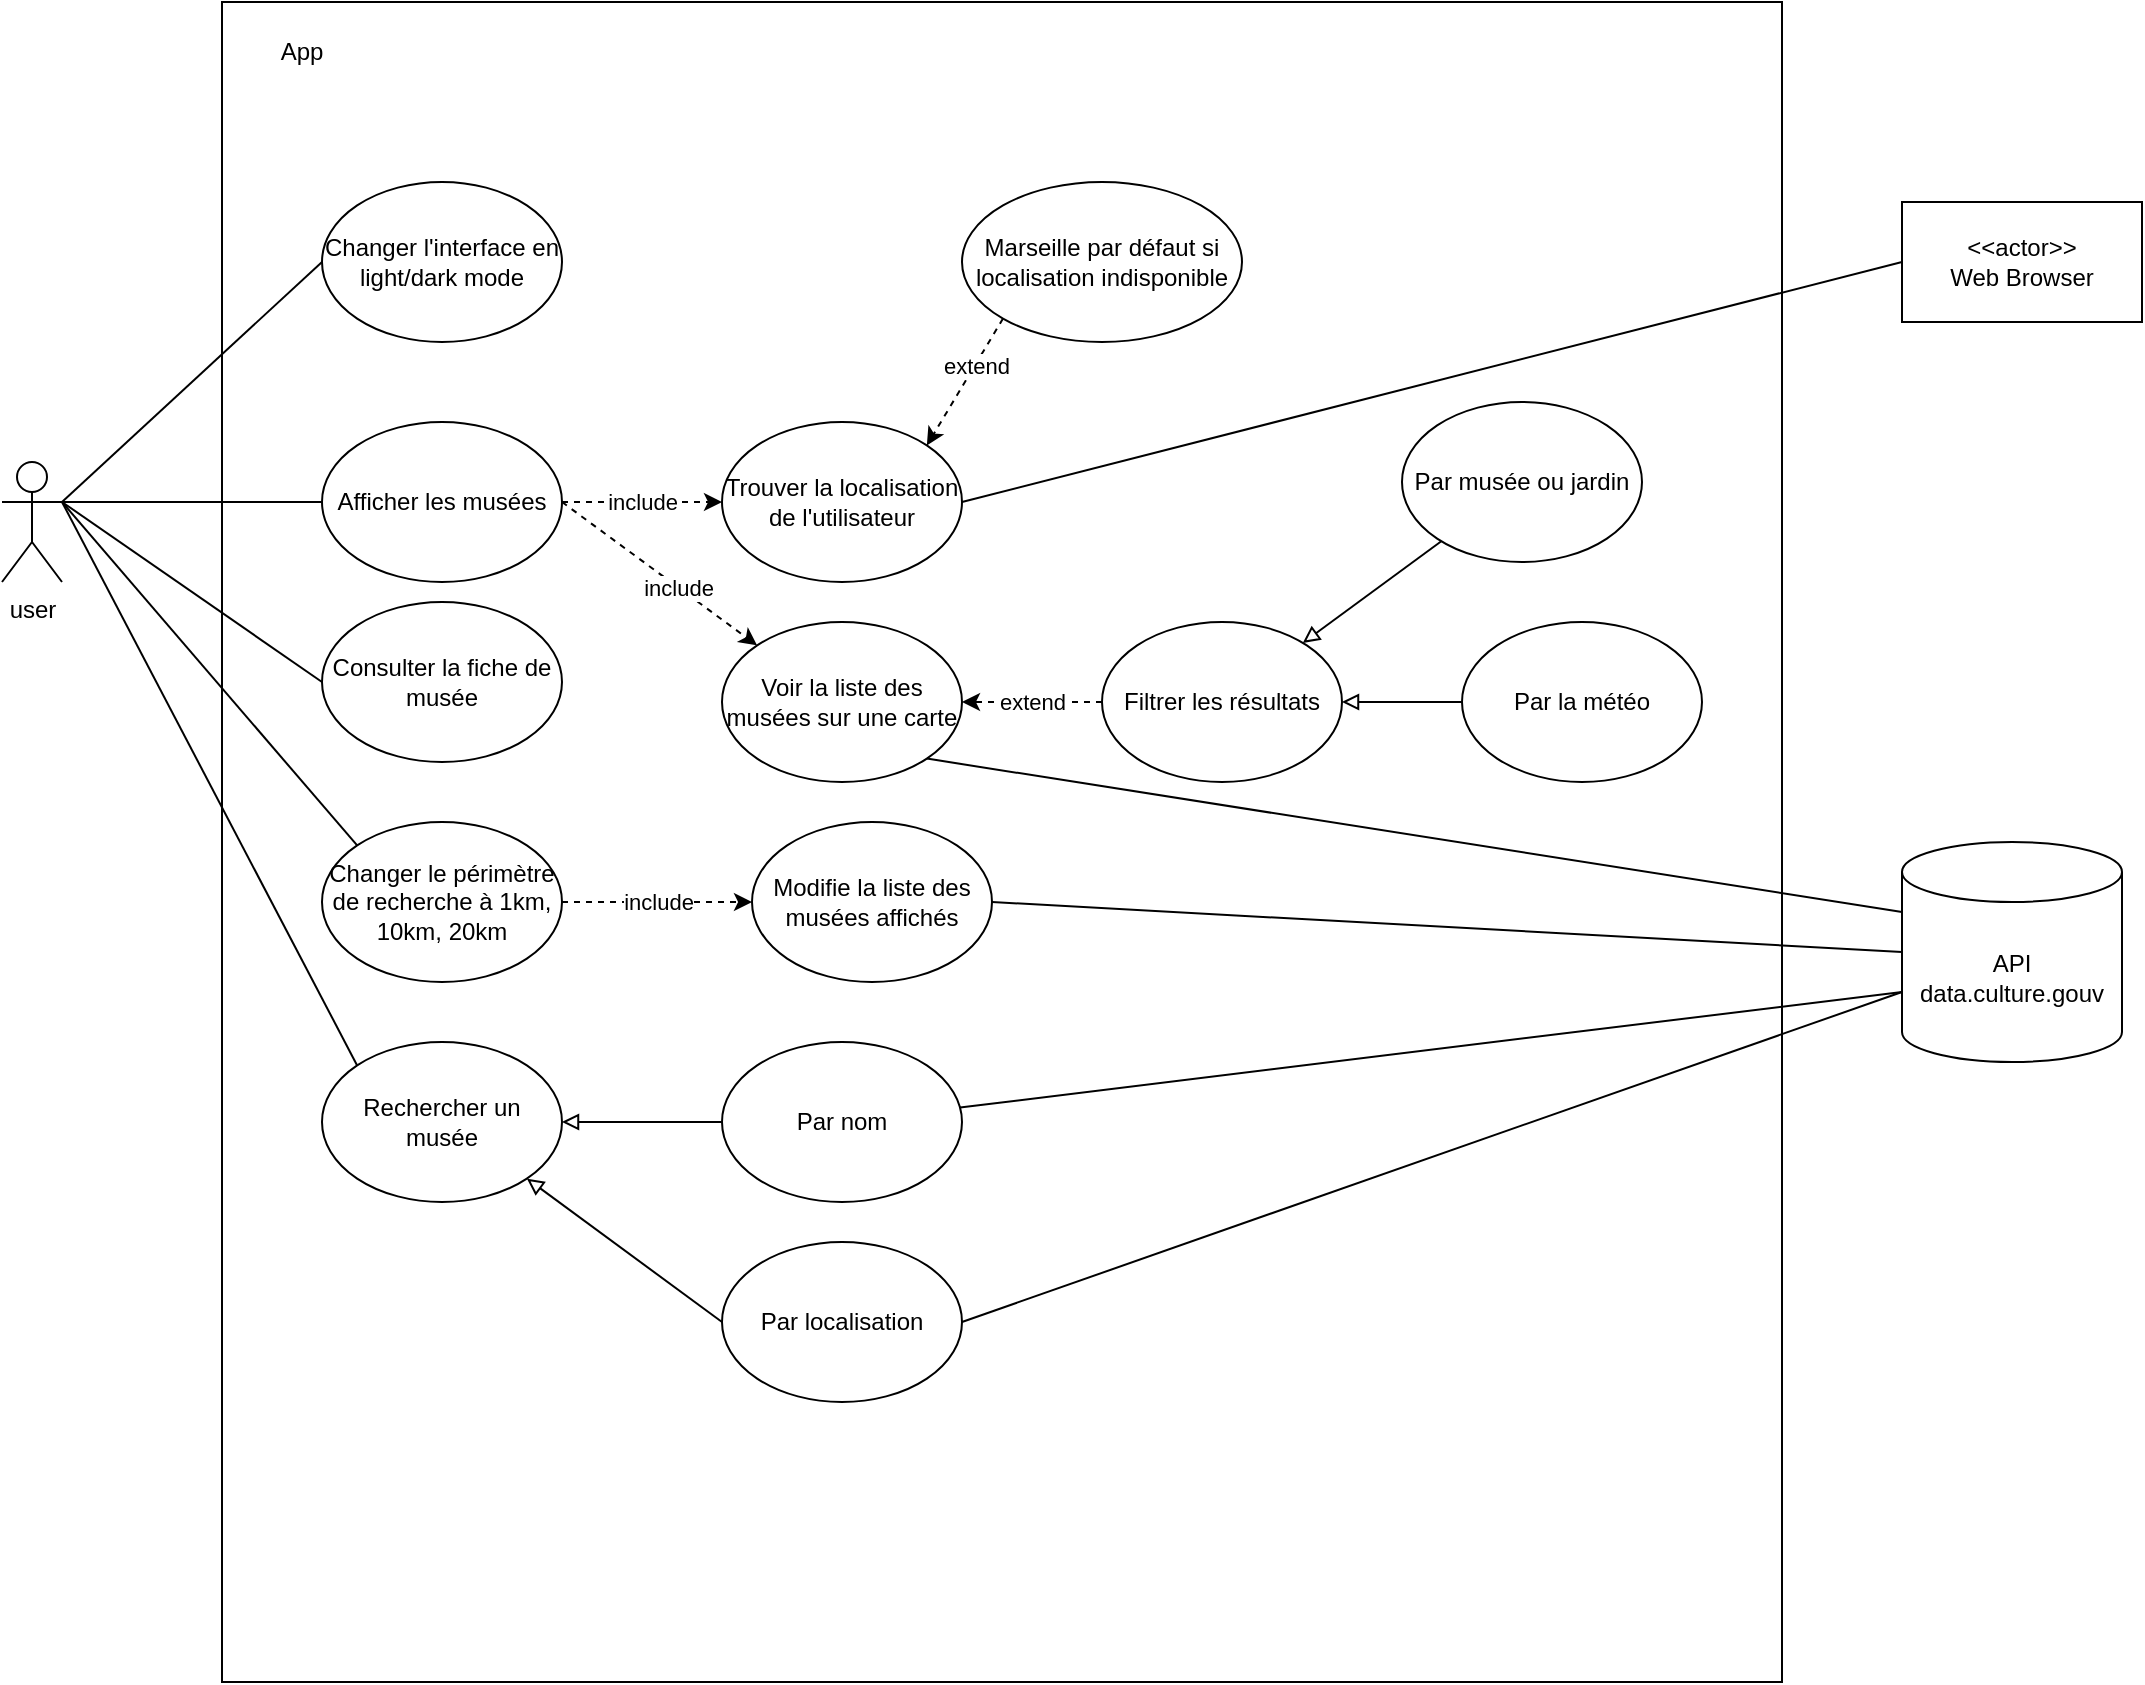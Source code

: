 <mxfile version="21.3.7" type="github">
  <diagram name="Page-1" id="PXeBXMTZTi52IVfcGNrW">
    <mxGraphModel dx="1050" dy="1755" grid="1" gridSize="10" guides="1" tooltips="1" connect="1" arrows="1" fold="1" page="1" pageScale="1" pageWidth="827" pageHeight="1169" math="0" shadow="0">
      <root>
        <mxCell id="0" />
        <mxCell id="1" parent="0" />
        <mxCell id="Ao3JNqcXDAkQ6oakhJqd-1" value="" style="rounded=0;whiteSpace=wrap;html=1;" vertex="1" parent="1">
          <mxGeometry x="200" y="-100" width="780" height="840" as="geometry" />
        </mxCell>
        <mxCell id="Ao3JNqcXDAkQ6oakhJqd-15" style="edgeStyle=orthogonalEdgeStyle;rounded=0;orthogonalLoop=1;jettySize=auto;html=1;exitX=1;exitY=0.333;exitDx=0;exitDy=0;exitPerimeter=0;endArrow=none;endFill=0;sourcePerimeterSpacing=0;jumpStyle=none;startSize=6;" edge="1" parent="1" source="Ao3JNqcXDAkQ6oakhJqd-2" target="Ao3JNqcXDAkQ6oakhJqd-6">
          <mxGeometry relative="1" as="geometry" />
        </mxCell>
        <mxCell id="Ao3JNqcXDAkQ6oakhJqd-18" style="rounded=0;orthogonalLoop=1;jettySize=auto;html=1;exitX=1;exitY=0.333;exitDx=0;exitDy=0;exitPerimeter=0;entryX=0;entryY=0.5;entryDx=0;entryDy=0;endArrow=none;endFill=0;" edge="1" parent="1" source="Ao3JNqcXDAkQ6oakhJqd-2" target="Ao3JNqcXDAkQ6oakhJqd-16">
          <mxGeometry relative="1" as="geometry" />
        </mxCell>
        <mxCell id="Ao3JNqcXDAkQ6oakhJqd-22" style="rounded=0;orthogonalLoop=1;jettySize=auto;html=1;exitX=1;exitY=0.333;exitDx=0;exitDy=0;exitPerimeter=0;entryX=0;entryY=0;entryDx=0;entryDy=0;endArrow=none;endFill=0;" edge="1" parent="1" source="Ao3JNqcXDAkQ6oakhJqd-2" target="Ao3JNqcXDAkQ6oakhJqd-21">
          <mxGeometry relative="1" as="geometry" />
        </mxCell>
        <mxCell id="Ao3JNqcXDAkQ6oakhJqd-28" style="rounded=0;orthogonalLoop=1;jettySize=auto;html=1;exitX=1;exitY=0.333;exitDx=0;exitDy=0;exitPerimeter=0;entryX=0;entryY=0;entryDx=0;entryDy=0;endArrow=none;endFill=0;" edge="1" parent="1" source="Ao3JNqcXDAkQ6oakhJqd-2" target="Ao3JNqcXDAkQ6oakhJqd-27">
          <mxGeometry relative="1" as="geometry" />
        </mxCell>
        <mxCell id="Ao3JNqcXDAkQ6oakhJqd-37" style="rounded=0;orthogonalLoop=1;jettySize=auto;html=1;exitX=1;exitY=0.333;exitDx=0;exitDy=0;exitPerimeter=0;entryX=0;entryY=0.5;entryDx=0;entryDy=0;endArrow=none;endFill=0;" edge="1" parent="1" source="Ao3JNqcXDAkQ6oakhJqd-2" target="Ao3JNqcXDAkQ6oakhJqd-36">
          <mxGeometry relative="1" as="geometry" />
        </mxCell>
        <mxCell id="Ao3JNqcXDAkQ6oakhJqd-2" value="user" style="shape=umlActor;verticalLabelPosition=bottom;verticalAlign=top;html=1;outlineConnect=0;" vertex="1" parent="1">
          <mxGeometry x="90" y="130" width="30" height="60" as="geometry" />
        </mxCell>
        <mxCell id="Ao3JNqcXDAkQ6oakhJqd-5" value="App" style="text;html=1;strokeColor=none;fillColor=none;align=center;verticalAlign=middle;whiteSpace=wrap;rounded=0;" vertex="1" parent="1">
          <mxGeometry x="210" y="-90" width="60" height="30" as="geometry" />
        </mxCell>
        <mxCell id="Ao3JNqcXDAkQ6oakhJqd-8" value="include" style="edgeStyle=orthogonalEdgeStyle;rounded=0;orthogonalLoop=1;jettySize=auto;html=1;dashed=1;" edge="1" parent="1" source="Ao3JNqcXDAkQ6oakhJqd-6" target="Ao3JNqcXDAkQ6oakhJqd-7">
          <mxGeometry relative="1" as="geometry" />
        </mxCell>
        <mxCell id="Ao3JNqcXDAkQ6oakhJqd-25" style="rounded=0;orthogonalLoop=1;jettySize=auto;html=1;exitX=1;exitY=0.5;exitDx=0;exitDy=0;entryX=0;entryY=0;entryDx=0;entryDy=0;dashed=1;" edge="1" parent="1" source="Ao3JNqcXDAkQ6oakhJqd-6" target="Ao3JNqcXDAkQ6oakhJqd-19">
          <mxGeometry relative="1" as="geometry" />
        </mxCell>
        <mxCell id="Ao3JNqcXDAkQ6oakhJqd-26" value="include" style="edgeLabel;html=1;align=center;verticalAlign=middle;resizable=0;points=[];" vertex="1" connectable="0" parent="Ao3JNqcXDAkQ6oakhJqd-25">
          <mxGeometry x="0.182" relative="1" as="geometry">
            <mxPoint as="offset" />
          </mxGeometry>
        </mxCell>
        <mxCell id="Ao3JNqcXDAkQ6oakhJqd-6" value="Afficher les musées" style="ellipse;whiteSpace=wrap;html=1;" vertex="1" parent="1">
          <mxGeometry x="250" y="110" width="120" height="80" as="geometry" />
        </mxCell>
        <mxCell id="Ao3JNqcXDAkQ6oakhJqd-7" value="Trouver la localisation de l&#39;utilisateur" style="ellipse;whiteSpace=wrap;html=1;" vertex="1" parent="1">
          <mxGeometry x="450" y="110" width="120" height="80" as="geometry" />
        </mxCell>
        <mxCell id="Ao3JNqcXDAkQ6oakhJqd-13" style="rounded=0;orthogonalLoop=1;jettySize=auto;html=1;exitX=0;exitY=1;exitDx=0;exitDy=0;entryX=1;entryY=0;entryDx=0;entryDy=0;dashed=1;" edge="1" parent="1" source="Ao3JNqcXDAkQ6oakhJqd-9" target="Ao3JNqcXDAkQ6oakhJqd-7">
          <mxGeometry relative="1" as="geometry" />
        </mxCell>
        <mxCell id="Ao3JNqcXDAkQ6oakhJqd-14" value="extend" style="edgeLabel;html=1;align=center;verticalAlign=middle;resizable=0;points=[];" vertex="1" connectable="0" parent="Ao3JNqcXDAkQ6oakhJqd-13">
          <mxGeometry x="-0.263" relative="1" as="geometry">
            <mxPoint as="offset" />
          </mxGeometry>
        </mxCell>
        <mxCell id="Ao3JNqcXDAkQ6oakhJqd-9" value="Marseille par défaut si localisation indisponible" style="ellipse;whiteSpace=wrap;html=1;" vertex="1" parent="1">
          <mxGeometry x="570" y="-10" width="140" height="80" as="geometry" />
        </mxCell>
        <mxCell id="Ao3JNqcXDAkQ6oakhJqd-16" value="Consulter la fiche de musée" style="ellipse;whiteSpace=wrap;html=1;" vertex="1" parent="1">
          <mxGeometry x="250" y="200" width="120" height="80" as="geometry" />
        </mxCell>
        <mxCell id="Ao3JNqcXDAkQ6oakhJqd-19" value="Voir la liste des musées sur une carte" style="ellipse;whiteSpace=wrap;html=1;" vertex="1" parent="1">
          <mxGeometry x="450" y="210" width="120" height="80" as="geometry" />
        </mxCell>
        <mxCell id="Ao3JNqcXDAkQ6oakhJqd-24" value="include" style="edgeStyle=orthogonalEdgeStyle;rounded=0;orthogonalLoop=1;jettySize=auto;html=1;dashed=1;" edge="1" parent="1" source="Ao3JNqcXDAkQ6oakhJqd-21" target="Ao3JNqcXDAkQ6oakhJqd-23">
          <mxGeometry relative="1" as="geometry" />
        </mxCell>
        <mxCell id="Ao3JNqcXDAkQ6oakhJqd-21" value="Changer le périmètre de recherche à 1km, 10km, 20km" style="ellipse;whiteSpace=wrap;html=1;" vertex="1" parent="1">
          <mxGeometry x="250" y="310" width="120" height="80" as="geometry" />
        </mxCell>
        <mxCell id="Ao3JNqcXDAkQ6oakhJqd-23" value="Modifie la liste des musées affichés" style="ellipse;whiteSpace=wrap;html=1;" vertex="1" parent="1">
          <mxGeometry x="465" y="310" width="120" height="80" as="geometry" />
        </mxCell>
        <mxCell id="Ao3JNqcXDAkQ6oakhJqd-27" value="Rechercher un musée" style="ellipse;whiteSpace=wrap;html=1;" vertex="1" parent="1">
          <mxGeometry x="250" y="420" width="120" height="80" as="geometry" />
        </mxCell>
        <mxCell id="Ao3JNqcXDAkQ6oakhJqd-34" style="edgeStyle=orthogonalEdgeStyle;rounded=0;orthogonalLoop=1;jettySize=auto;html=1;exitX=0;exitY=0.5;exitDx=0;exitDy=0;entryX=1;entryY=0.5;entryDx=0;entryDy=0;endArrow=block;endFill=0;" edge="1" parent="1" source="Ao3JNqcXDAkQ6oakhJqd-29" target="Ao3JNqcXDAkQ6oakhJqd-27">
          <mxGeometry relative="1" as="geometry" />
        </mxCell>
        <mxCell id="Ao3JNqcXDAkQ6oakhJqd-29" value="Par nom" style="ellipse;whiteSpace=wrap;html=1;" vertex="1" parent="1">
          <mxGeometry x="450" y="420" width="120" height="80" as="geometry" />
        </mxCell>
        <mxCell id="Ao3JNqcXDAkQ6oakhJqd-35" style="rounded=0;orthogonalLoop=1;jettySize=auto;html=1;exitX=0;exitY=0.5;exitDx=0;exitDy=0;entryX=1;entryY=1;entryDx=0;entryDy=0;endArrow=block;endFill=0;" edge="1" parent="1" source="Ao3JNqcXDAkQ6oakhJqd-32" target="Ao3JNqcXDAkQ6oakhJqd-27">
          <mxGeometry relative="1" as="geometry" />
        </mxCell>
        <mxCell id="Ao3JNqcXDAkQ6oakhJqd-32" value="Par localisation" style="ellipse;whiteSpace=wrap;html=1;" vertex="1" parent="1">
          <mxGeometry x="450" y="520" width="120" height="80" as="geometry" />
        </mxCell>
        <mxCell id="Ao3JNqcXDAkQ6oakhJqd-36" value="Changer l&#39;interface en light/dark mode" style="ellipse;whiteSpace=wrap;html=1;" vertex="1" parent="1">
          <mxGeometry x="250" y="-10" width="120" height="80" as="geometry" />
        </mxCell>
        <mxCell id="Ao3JNqcXDAkQ6oakhJqd-39" value="extend" style="edgeStyle=orthogonalEdgeStyle;rounded=0;orthogonalLoop=1;jettySize=auto;html=1;exitX=0;exitY=0.5;exitDx=0;exitDy=0;entryX=1;entryY=0.5;entryDx=0;entryDy=0;dashed=1;" edge="1" parent="1" source="Ao3JNqcXDAkQ6oakhJqd-38" target="Ao3JNqcXDAkQ6oakhJqd-19">
          <mxGeometry relative="1" as="geometry" />
        </mxCell>
        <mxCell id="Ao3JNqcXDAkQ6oakhJqd-42" value="" style="rounded=0;orthogonalLoop=1;jettySize=auto;html=1;startArrow=block;startFill=0;endArrow=none;endFill=0;" edge="1" parent="1" source="Ao3JNqcXDAkQ6oakhJqd-38" target="Ao3JNqcXDAkQ6oakhJqd-41">
          <mxGeometry relative="1" as="geometry" />
        </mxCell>
        <mxCell id="Ao3JNqcXDAkQ6oakhJqd-44" value="" style="edgeStyle=orthogonalEdgeStyle;rounded=0;orthogonalLoop=1;jettySize=auto;html=1;startArrow=block;startFill=0;endArrow=none;endFill=0;" edge="1" parent="1" source="Ao3JNqcXDAkQ6oakhJqd-38" target="Ao3JNqcXDAkQ6oakhJqd-43">
          <mxGeometry relative="1" as="geometry" />
        </mxCell>
        <mxCell id="Ao3JNqcXDAkQ6oakhJqd-38" value="Filtrer les résultats" style="ellipse;whiteSpace=wrap;html=1;" vertex="1" parent="1">
          <mxGeometry x="640" y="210" width="120" height="80" as="geometry" />
        </mxCell>
        <mxCell id="Ao3JNqcXDAkQ6oakhJqd-41" value="Par musée ou jardin" style="ellipse;whiteSpace=wrap;html=1;" vertex="1" parent="1">
          <mxGeometry x="790" y="100" width="120" height="80" as="geometry" />
        </mxCell>
        <mxCell id="Ao3JNqcXDAkQ6oakhJqd-43" value="Par la météo" style="ellipse;whiteSpace=wrap;html=1;" vertex="1" parent="1">
          <mxGeometry x="820" y="210" width="120" height="80" as="geometry" />
        </mxCell>
        <mxCell id="Ao3JNqcXDAkQ6oakhJqd-46" style="rounded=0;orthogonalLoop=1;jettySize=auto;html=1;exitX=0;exitY=0;exitDx=0;exitDy=35;exitPerimeter=0;entryX=1;entryY=1;entryDx=0;entryDy=0;endArrow=none;endFill=0;" edge="1" parent="1" source="Ao3JNqcXDAkQ6oakhJqd-45" target="Ao3JNqcXDAkQ6oakhJqd-19">
          <mxGeometry relative="1" as="geometry" />
        </mxCell>
        <mxCell id="Ao3JNqcXDAkQ6oakhJqd-47" style="rounded=0;orthogonalLoop=1;jettySize=auto;html=1;exitX=0;exitY=0.5;exitDx=0;exitDy=0;exitPerimeter=0;entryX=1;entryY=0.5;entryDx=0;entryDy=0;endArrow=none;endFill=0;" edge="1" parent="1" source="Ao3JNqcXDAkQ6oakhJqd-45" target="Ao3JNqcXDAkQ6oakhJqd-23">
          <mxGeometry relative="1" as="geometry" />
        </mxCell>
        <mxCell id="Ao3JNqcXDAkQ6oakhJqd-48" style="rounded=0;orthogonalLoop=1;jettySize=auto;html=1;exitX=0;exitY=0;exitDx=0;exitDy=75;exitPerimeter=0;endArrow=none;endFill=0;" edge="1" parent="1" source="Ao3JNqcXDAkQ6oakhJqd-45" target="Ao3JNqcXDAkQ6oakhJqd-29">
          <mxGeometry relative="1" as="geometry" />
        </mxCell>
        <mxCell id="Ao3JNqcXDAkQ6oakhJqd-49" style="rounded=0;orthogonalLoop=1;jettySize=auto;html=1;exitX=0;exitY=0;exitDx=0;exitDy=75;exitPerimeter=0;entryX=1;entryY=0.5;entryDx=0;entryDy=0;endArrow=none;endFill=0;" edge="1" parent="1" source="Ao3JNqcXDAkQ6oakhJqd-45" target="Ao3JNqcXDAkQ6oakhJqd-32">
          <mxGeometry relative="1" as="geometry" />
        </mxCell>
        <mxCell id="Ao3JNqcXDAkQ6oakhJqd-45" value="API&lt;br&gt;data.culture.gouv" style="shape=cylinder3;whiteSpace=wrap;html=1;boundedLbl=1;backgroundOutline=1;size=15;" vertex="1" parent="1">
          <mxGeometry x="1040" y="320" width="110" height="110" as="geometry" />
        </mxCell>
        <mxCell id="Ao3JNqcXDAkQ6oakhJqd-52" style="rounded=0;orthogonalLoop=1;jettySize=auto;html=1;exitX=0;exitY=0.5;exitDx=0;exitDy=0;entryX=1;entryY=0.5;entryDx=0;entryDy=0;endArrow=none;endFill=0;" edge="1" parent="1" source="Ao3JNqcXDAkQ6oakhJqd-51" target="Ao3JNqcXDAkQ6oakhJqd-7">
          <mxGeometry relative="1" as="geometry" />
        </mxCell>
        <mxCell id="Ao3JNqcXDAkQ6oakhJqd-51" value="&amp;lt;&amp;lt;actor&amp;gt;&amp;gt;&lt;br&gt;Web Browser" style="rounded=0;whiteSpace=wrap;html=1;" vertex="1" parent="1">
          <mxGeometry x="1040" width="120" height="60" as="geometry" />
        </mxCell>
      </root>
    </mxGraphModel>
  </diagram>
</mxfile>
